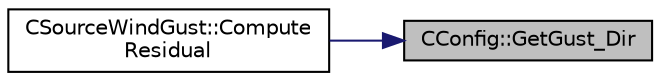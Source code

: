 digraph "CConfig::GetGust_Dir"
{
 // LATEX_PDF_SIZE
  edge [fontname="Helvetica",fontsize="10",labelfontname="Helvetica",labelfontsize="10"];
  node [fontname="Helvetica",fontsize="10",shape=record];
  rankdir="RL";
  Node1 [label="CConfig::GetGust_Dir",height=0.2,width=0.4,color="black", fillcolor="grey75", style="filled", fontcolor="black",tooltip="Get the gust direction."];
  Node1 -> Node2 [dir="back",color="midnightblue",fontsize="10",style="solid",fontname="Helvetica"];
  Node2 [label="CSourceWindGust::Compute\lResidual",height=0.2,width=0.4,color="black", fillcolor="white", style="filled",URL="$classCSourceWindGust.html#a8876e56cb6b90cfe48124b5299dfa3e2",tooltip="Residual of the wind gust source term."];
}
